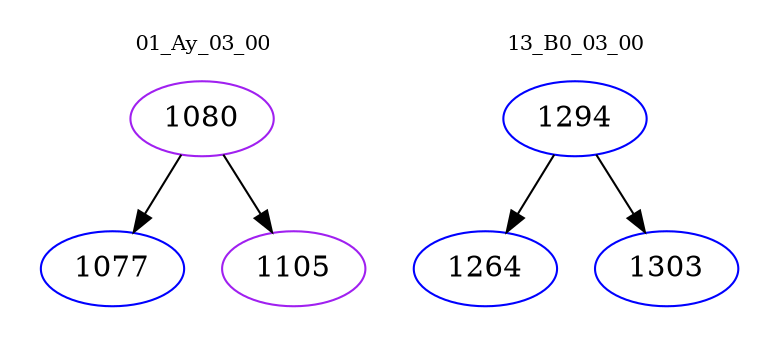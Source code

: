 digraph{
subgraph cluster_0 {
color = white
label = "01_Ay_03_00";
fontsize=10;
T0_1080 [label="1080", color="purple"]
T0_1080 -> T0_1077 [color="black"]
T0_1077 [label="1077", color="blue"]
T0_1080 -> T0_1105 [color="black"]
T0_1105 [label="1105", color="purple"]
}
subgraph cluster_1 {
color = white
label = "13_B0_03_00";
fontsize=10;
T1_1294 [label="1294", color="blue"]
T1_1294 -> T1_1264 [color="black"]
T1_1264 [label="1264", color="blue"]
T1_1294 -> T1_1303 [color="black"]
T1_1303 [label="1303", color="blue"]
}
}

